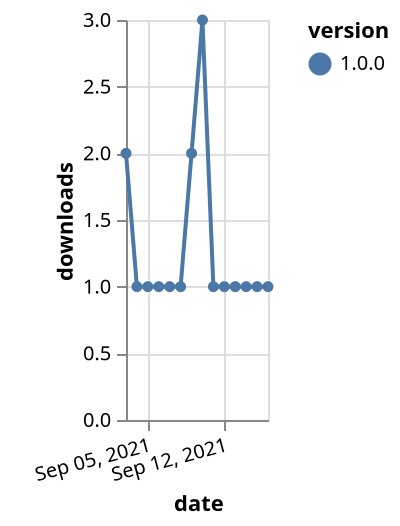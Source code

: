 {"$schema": "https://vega.github.io/schema/vega-lite/v5.json", "description": "A simple bar chart with embedded data.", "data": {"values": [{"date": "2021-09-03", "total": 128, "delta": 2, "version": "1.0.0"}, {"date": "2021-09-04", "total": 129, "delta": 1, "version": "1.0.0"}, {"date": "2021-09-05", "total": 130, "delta": 1, "version": "1.0.0"}, {"date": "2021-09-06", "total": 131, "delta": 1, "version": "1.0.0"}, {"date": "2021-09-07", "total": 132, "delta": 1, "version": "1.0.0"}, {"date": "2021-09-08", "total": 133, "delta": 1, "version": "1.0.0"}, {"date": "2021-09-09", "total": 135, "delta": 2, "version": "1.0.0"}, {"date": "2021-09-10", "total": 138, "delta": 3, "version": "1.0.0"}, {"date": "2021-09-11", "total": 139, "delta": 1, "version": "1.0.0"}, {"date": "2021-09-12", "total": 140, "delta": 1, "version": "1.0.0"}, {"date": "2021-09-13", "total": 141, "delta": 1, "version": "1.0.0"}, {"date": "2021-09-14", "total": 142, "delta": 1, "version": "1.0.0"}, {"date": "2021-09-15", "total": 143, "delta": 1, "version": "1.0.0"}, {"date": "2021-09-16", "total": 144, "delta": 1, "version": "1.0.0"}]}, "width": "container", "mark": {"type": "line", "point": {"filled": true}}, "encoding": {"x": {"field": "date", "type": "temporal", "timeUnit": "yearmonthdate", "title": "date", "axis": {"labelAngle": -15}}, "y": {"field": "delta", "type": "quantitative", "title": "downloads"}, "color": {"field": "version", "type": "nominal"}, "tooltip": {"field": "delta"}}}